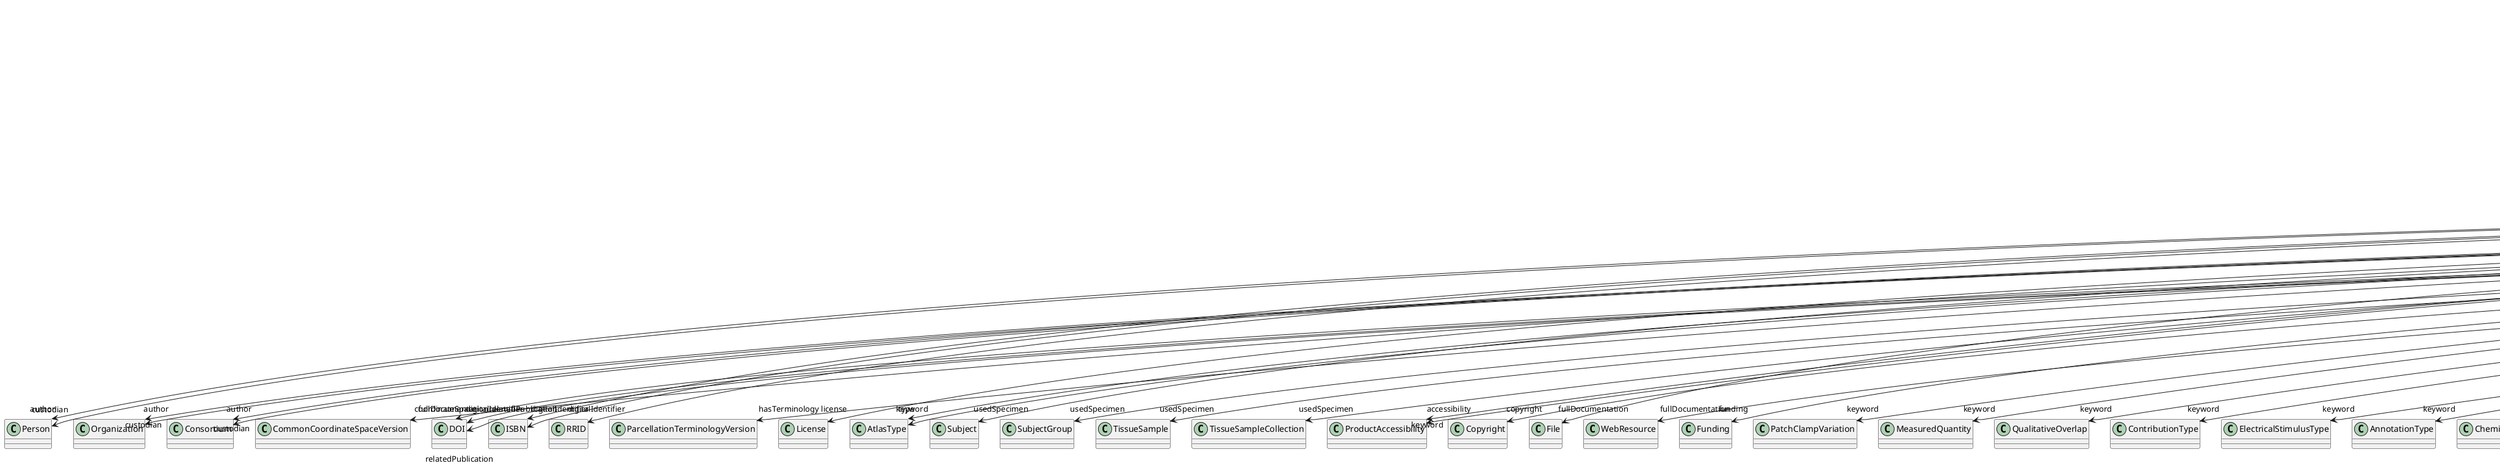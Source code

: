 @startuml
class BrainAtlasVersion {
+abbreviation
+author
+coordinateSpace
+digitalIdentifier
+hasTerminology
+isAlternativeVersionOf
+isNewVersionOf
+license
+majorVersionIdentifier
+ontologyIdentifier
+type
+usedSpecimen
+accessibility
+copyright
+custodian
+description
+fullDocumentation
+fullName
+funding
+homepage
+howToCite
+keyword
+otherContribution
+relatedPublication
+releaseDate
+repository
+shortName
+supportChannel
+versionIdentifier
+versionInnovation

}
BrainAtlasVersion -d-> "author" Person
BrainAtlasVersion -d-> "author" Organization
BrainAtlasVersion -d-> "author" Consortium
BrainAtlasVersion -d-> "coordinateSpace" CommonCoordinateSpaceVersion
BrainAtlasVersion -d-> "digitalIdentifier" DOI
BrainAtlasVersion -d-> "digitalIdentifier" ISBN
BrainAtlasVersion -d-> "digitalIdentifier" RRID
BrainAtlasVersion -d-> "hasTerminology" ParcellationTerminologyVersion
BrainAtlasVersion -d-> "isAlternativeVersionOf" BrainAtlasVersion
BrainAtlasVersion -d-> "isNewVersionOf" BrainAtlasVersion
BrainAtlasVersion -d-> "license" License
BrainAtlasVersion -d-> "type" AtlasType
BrainAtlasVersion -d-> "usedSpecimen" Subject
BrainAtlasVersion -d-> "usedSpecimen" SubjectGroup
BrainAtlasVersion -d-> "usedSpecimen" TissueSample
BrainAtlasVersion -d-> "usedSpecimen" TissueSampleCollection
BrainAtlasVersion -d-> "accessibility" ProductAccessibility
BrainAtlasVersion -d-> "copyright" Copyright
BrainAtlasVersion -d-> "custodian" Person
BrainAtlasVersion -d-> "custodian" Organization
BrainAtlasVersion -d-> "custodian" Consortium
BrainAtlasVersion -d-> "fullDocumentation" DOI
BrainAtlasVersion -d-> "fullDocumentation" File
BrainAtlasVersion -d-> "fullDocumentation" WebResource
BrainAtlasVersion -d-> "funding" Funding
BrainAtlasVersion -d-> "keyword" PatchClampVariation
BrainAtlasVersion -d-> "keyword" MeasuredQuantity
BrainAtlasVersion -d-> "keyword" QualitativeOverlap
BrainAtlasVersion -d-> "keyword" ContributionType
BrainAtlasVersion -d-> "keyword" ElectricalStimulusType
BrainAtlasVersion -d-> "keyword" AnnotationType
BrainAtlasVersion -d-> "keyword" ChemicalMixtureType
BrainAtlasVersion -d-> "keyword" AnatomicalIdentificationType
BrainAtlasVersion -d-> "keyword" ProgrammingLanguage
BrainAtlasVersion -d-> "keyword" OpticalStimulusType
BrainAtlasVersion -d-> "keyword" AnatomicalPlane
BrainAtlasVersion -d-> "keyword" FileUsageRole
BrainAtlasVersion -d-> "keyword" VisualStimulusType
BrainAtlasVersion -d-> "keyword" GeneticStrainType
BrainAtlasVersion -d-> "keyword" CellCultureType
BrainAtlasVersion -d-> "keyword" Service
BrainAtlasVersion -d-> "keyword" TypeOfUncertainty
BrainAtlasVersion -d-> "keyword" Disease
BrainAtlasVersion -d-> "keyword" MeasuredSignalType
BrainAtlasVersion -d-> "keyword" DiseaseModel
BrainAtlasVersion -d-> "keyword" TactileStimulusType
BrainAtlasVersion -d-> "keyword" AuditoryStimulusType
BrainAtlasVersion -d-> "keyword" OperatingSystem
BrainAtlasVersion -d-> "keyword" ProductAccessibility
BrainAtlasVersion -d-> "keyword" BreedingType
BrainAtlasVersion -d-> "keyword" SoftwareFeature
BrainAtlasVersion -d-> "keyword" SoftwareApplicationCategory
BrainAtlasVersion -d-> "keyword" StimulationApproach
BrainAtlasVersion -d-> "keyword" AgeCategory
BrainAtlasVersion -d-> "keyword" OperatingDevice
BrainAtlasVersion -d-> "keyword" AnatomicalAxesOrientation
BrainAtlasVersion -d-> "keyword" OlfactoryStimulusType
BrainAtlasVersion -d-> "keyword" FileRepositoryType
BrainAtlasVersion -d-> "keyword" StimulationTechnique
BrainAtlasVersion -d-> "keyword" MolecularEntity
BrainAtlasVersion -d-> "keyword" UnitOfMeasurement
BrainAtlasVersion -d-> "keyword" CellType
BrainAtlasVersion -d-> "keyword" CriteriaQualityType
BrainAtlasVersion -d-> "keyword" GustatoryStimulusType
BrainAtlasVersion -d-> "keyword" TissueSampleType
BrainAtlasVersion -d-> "keyword" BiologicalSex
BrainAtlasVersion -d-> "keyword" DeviceType
BrainAtlasVersion -d-> "keyword" Terminology
BrainAtlasVersion -d-> "keyword" UBERONParcellation
BrainAtlasVersion -d-> "keyword" EducationalLevel
BrainAtlasVersion -d-> "keyword" Organ
BrainAtlasVersion -d-> "keyword" Laterality
BrainAtlasVersion -d-> "keyword" Handedness
BrainAtlasVersion -d-> "keyword" SemanticDataType
BrainAtlasVersion -d-> "keyword" LearningResourceType
BrainAtlasVersion -d-> "keyword" DifferenceMeasure
BrainAtlasVersion -d-> "keyword" AtlasType
BrainAtlasVersion -d-> "keyword" OrganismSubstance
BrainAtlasVersion -d-> "keyword" EthicsAssessment
BrainAtlasVersion -d-> "keyword" CranialWindowConstructionType
BrainAtlasVersion -d-> "keyword" AnnotationCriteriaType
BrainAtlasVersion -d-> "keyword" Colormap
BrainAtlasVersion -d-> "keyword" FileBundleGrouping
BrainAtlasVersion -d-> "keyword" PreparationType
BrainAtlasVersion -d-> "keyword" Species
BrainAtlasVersion -d-> "keyword" TissueSampleAttribute
BrainAtlasVersion -d-> "keyword" BiologicalProcess
BrainAtlasVersion -d-> "keyword" ModelAbstractionLevel
BrainAtlasVersion -d-> "keyword" SetupType
BrainAtlasVersion -d-> "keyword" SubjectAttribute
BrainAtlasVersion -d-> "keyword" TermSuggestion
BrainAtlasVersion -d-> "keyword" AnalysisTechnique
BrainAtlasVersion -d-> "keyword" Technique
BrainAtlasVersion -d-> "keyword" ModelScope
BrainAtlasVersion -d-> "keyword" MetaDataModelType
BrainAtlasVersion -d-> "keyword" CranialWindowReinforcementType
BrainAtlasVersion -d-> "keyword" DataType
BrainAtlasVersion -d-> "keyword" ActionStatusType
BrainAtlasVersion -d-> "keyword" SubcellularEntity
BrainAtlasVersion -d-> "keyword" Language
BrainAtlasVersion -d-> "keyword" BiologicalOrder
BrainAtlasVersion -d-> "keyword" OrganismSystem
BrainAtlasVersion -d-> "keyword" ExperimentalApproach
BrainAtlasVersion -d-> "otherContribution" Contribution
BrainAtlasVersion -d-> "relatedPublication" DOI
BrainAtlasVersion -d-> "relatedPublication" ISBN
BrainAtlasVersion -d-> "relatedPublication" HANDLE
BrainAtlasVersion -d-> "relatedPublication" ISSN
BrainAtlasVersion -d-> "relatedPublication" ScholarlyArticle
BrainAtlasVersion -d-> "relatedPublication" Book
BrainAtlasVersion -d-> "relatedPublication" Chapter
BrainAtlasVersion -d-> "repository" FileRepository

@enduml
